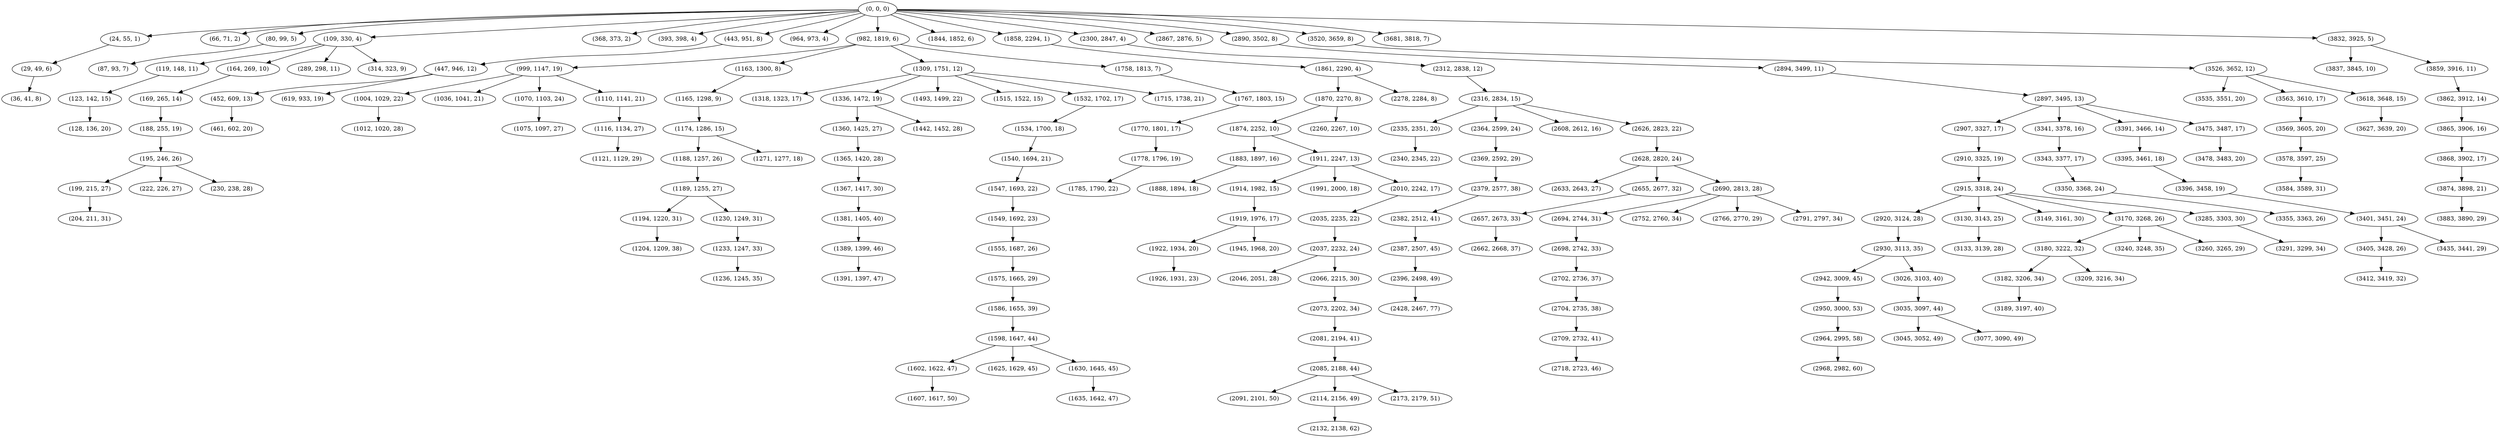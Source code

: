 digraph tree {
    "(0, 0, 0)";
    "(24, 55, 1)";
    "(29, 49, 6)";
    "(36, 41, 8)";
    "(66, 71, 2)";
    "(80, 99, 5)";
    "(87, 93, 7)";
    "(109, 330, 4)";
    "(119, 148, 11)";
    "(123, 142, 15)";
    "(128, 136, 20)";
    "(164, 269, 10)";
    "(169, 265, 14)";
    "(188, 255, 19)";
    "(195, 246, 26)";
    "(199, 215, 27)";
    "(204, 211, 31)";
    "(222, 226, 27)";
    "(230, 238, 28)";
    "(289, 298, 11)";
    "(314, 323, 9)";
    "(368, 373, 2)";
    "(393, 398, 4)";
    "(443, 951, 8)";
    "(447, 946, 12)";
    "(452, 609, 13)";
    "(461, 602, 20)";
    "(619, 933, 19)";
    "(964, 973, 4)";
    "(982, 1819, 6)";
    "(999, 1147, 19)";
    "(1004, 1029, 22)";
    "(1012, 1020, 28)";
    "(1036, 1041, 21)";
    "(1070, 1103, 24)";
    "(1075, 1097, 27)";
    "(1110, 1141, 21)";
    "(1116, 1134, 27)";
    "(1121, 1129, 29)";
    "(1163, 1300, 8)";
    "(1165, 1298, 9)";
    "(1174, 1286, 15)";
    "(1188, 1257, 26)";
    "(1189, 1255, 27)";
    "(1194, 1220, 31)";
    "(1204, 1209, 38)";
    "(1230, 1249, 31)";
    "(1233, 1247, 33)";
    "(1236, 1245, 35)";
    "(1271, 1277, 18)";
    "(1309, 1751, 12)";
    "(1318, 1323, 17)";
    "(1336, 1472, 19)";
    "(1360, 1425, 27)";
    "(1365, 1420, 28)";
    "(1367, 1417, 30)";
    "(1381, 1405, 40)";
    "(1389, 1399, 46)";
    "(1391, 1397, 47)";
    "(1442, 1452, 28)";
    "(1493, 1499, 22)";
    "(1515, 1522, 15)";
    "(1532, 1702, 17)";
    "(1534, 1700, 18)";
    "(1540, 1694, 21)";
    "(1547, 1693, 22)";
    "(1549, 1692, 23)";
    "(1555, 1687, 26)";
    "(1575, 1665, 29)";
    "(1586, 1655, 39)";
    "(1598, 1647, 44)";
    "(1602, 1622, 47)";
    "(1607, 1617, 50)";
    "(1625, 1629, 45)";
    "(1630, 1645, 45)";
    "(1635, 1642, 47)";
    "(1715, 1738, 21)";
    "(1758, 1813, 7)";
    "(1767, 1803, 15)";
    "(1770, 1801, 17)";
    "(1778, 1796, 19)";
    "(1785, 1790, 22)";
    "(1844, 1852, 6)";
    "(1858, 2294, 1)";
    "(1861, 2290, 4)";
    "(1870, 2270, 8)";
    "(1874, 2252, 10)";
    "(1883, 1897, 16)";
    "(1888, 1894, 18)";
    "(1911, 2247, 13)";
    "(1914, 1982, 15)";
    "(1919, 1976, 17)";
    "(1922, 1934, 20)";
    "(1926, 1931, 23)";
    "(1945, 1968, 20)";
    "(1991, 2000, 18)";
    "(2010, 2242, 17)";
    "(2035, 2235, 22)";
    "(2037, 2232, 24)";
    "(2046, 2051, 28)";
    "(2066, 2215, 30)";
    "(2073, 2202, 34)";
    "(2081, 2194, 41)";
    "(2085, 2188, 44)";
    "(2091, 2101, 50)";
    "(2114, 2156, 49)";
    "(2132, 2138, 62)";
    "(2173, 2179, 51)";
    "(2260, 2267, 10)";
    "(2278, 2284, 8)";
    "(2300, 2847, 4)";
    "(2312, 2838, 12)";
    "(2316, 2834, 15)";
    "(2335, 2351, 20)";
    "(2340, 2345, 22)";
    "(2364, 2599, 24)";
    "(2369, 2592, 29)";
    "(2379, 2577, 38)";
    "(2382, 2512, 41)";
    "(2387, 2507, 45)";
    "(2396, 2498, 49)";
    "(2428, 2467, 77)";
    "(2608, 2612, 16)";
    "(2626, 2823, 22)";
    "(2628, 2820, 24)";
    "(2633, 2643, 27)";
    "(2655, 2677, 32)";
    "(2657, 2673, 33)";
    "(2662, 2668, 37)";
    "(2690, 2813, 28)";
    "(2694, 2744, 31)";
    "(2698, 2742, 33)";
    "(2702, 2736, 37)";
    "(2704, 2735, 38)";
    "(2709, 2732, 41)";
    "(2718, 2723, 46)";
    "(2752, 2760, 34)";
    "(2766, 2770, 29)";
    "(2791, 2797, 34)";
    "(2867, 2876, 5)";
    "(2890, 3502, 8)";
    "(2894, 3499, 11)";
    "(2897, 3495, 13)";
    "(2907, 3327, 17)";
    "(2910, 3325, 19)";
    "(2915, 3318, 24)";
    "(2920, 3124, 28)";
    "(2930, 3113, 35)";
    "(2942, 3009, 45)";
    "(2950, 3000, 53)";
    "(2964, 2995, 58)";
    "(2968, 2982, 60)";
    "(3026, 3103, 40)";
    "(3035, 3097, 44)";
    "(3045, 3052, 49)";
    "(3077, 3090, 49)";
    "(3130, 3143, 25)";
    "(3133, 3139, 28)";
    "(3149, 3161, 30)";
    "(3170, 3268, 26)";
    "(3180, 3222, 32)";
    "(3182, 3206, 34)";
    "(3189, 3197, 40)";
    "(3209, 3216, 34)";
    "(3240, 3248, 35)";
    "(3260, 3265, 29)";
    "(3285, 3303, 30)";
    "(3291, 3299, 34)";
    "(3341, 3378, 16)";
    "(3343, 3377, 17)";
    "(3350, 3368, 24)";
    "(3355, 3363, 26)";
    "(3391, 3466, 14)";
    "(3395, 3461, 18)";
    "(3396, 3458, 19)";
    "(3401, 3451, 24)";
    "(3405, 3428, 26)";
    "(3412, 3419, 32)";
    "(3435, 3441, 29)";
    "(3475, 3487, 17)";
    "(3478, 3483, 20)";
    "(3520, 3659, 8)";
    "(3526, 3652, 12)";
    "(3535, 3551, 20)";
    "(3563, 3610, 17)";
    "(3569, 3605, 20)";
    "(3578, 3597, 25)";
    "(3584, 3589, 31)";
    "(3618, 3648, 15)";
    "(3627, 3639, 20)";
    "(3681, 3818, 7)";
    "(3832, 3925, 5)";
    "(3837, 3845, 10)";
    "(3859, 3916, 11)";
    "(3862, 3912, 14)";
    "(3865, 3906, 16)";
    "(3868, 3902, 17)";
    "(3874, 3898, 21)";
    "(3883, 3890, 29)";
    "(0, 0, 0)" -> "(24, 55, 1)";
    "(0, 0, 0)" -> "(66, 71, 2)";
    "(0, 0, 0)" -> "(80, 99, 5)";
    "(0, 0, 0)" -> "(109, 330, 4)";
    "(0, 0, 0)" -> "(368, 373, 2)";
    "(0, 0, 0)" -> "(393, 398, 4)";
    "(0, 0, 0)" -> "(443, 951, 8)";
    "(0, 0, 0)" -> "(964, 973, 4)";
    "(0, 0, 0)" -> "(982, 1819, 6)";
    "(0, 0, 0)" -> "(1844, 1852, 6)";
    "(0, 0, 0)" -> "(1858, 2294, 1)";
    "(0, 0, 0)" -> "(2300, 2847, 4)";
    "(0, 0, 0)" -> "(2867, 2876, 5)";
    "(0, 0, 0)" -> "(2890, 3502, 8)";
    "(0, 0, 0)" -> "(3520, 3659, 8)";
    "(0, 0, 0)" -> "(3681, 3818, 7)";
    "(0, 0, 0)" -> "(3832, 3925, 5)";
    "(24, 55, 1)" -> "(29, 49, 6)";
    "(29, 49, 6)" -> "(36, 41, 8)";
    "(80, 99, 5)" -> "(87, 93, 7)";
    "(109, 330, 4)" -> "(119, 148, 11)";
    "(109, 330, 4)" -> "(164, 269, 10)";
    "(109, 330, 4)" -> "(289, 298, 11)";
    "(109, 330, 4)" -> "(314, 323, 9)";
    "(119, 148, 11)" -> "(123, 142, 15)";
    "(123, 142, 15)" -> "(128, 136, 20)";
    "(164, 269, 10)" -> "(169, 265, 14)";
    "(169, 265, 14)" -> "(188, 255, 19)";
    "(188, 255, 19)" -> "(195, 246, 26)";
    "(195, 246, 26)" -> "(199, 215, 27)";
    "(195, 246, 26)" -> "(222, 226, 27)";
    "(195, 246, 26)" -> "(230, 238, 28)";
    "(199, 215, 27)" -> "(204, 211, 31)";
    "(443, 951, 8)" -> "(447, 946, 12)";
    "(447, 946, 12)" -> "(452, 609, 13)";
    "(447, 946, 12)" -> "(619, 933, 19)";
    "(452, 609, 13)" -> "(461, 602, 20)";
    "(982, 1819, 6)" -> "(999, 1147, 19)";
    "(982, 1819, 6)" -> "(1163, 1300, 8)";
    "(982, 1819, 6)" -> "(1309, 1751, 12)";
    "(982, 1819, 6)" -> "(1758, 1813, 7)";
    "(999, 1147, 19)" -> "(1004, 1029, 22)";
    "(999, 1147, 19)" -> "(1036, 1041, 21)";
    "(999, 1147, 19)" -> "(1070, 1103, 24)";
    "(999, 1147, 19)" -> "(1110, 1141, 21)";
    "(1004, 1029, 22)" -> "(1012, 1020, 28)";
    "(1070, 1103, 24)" -> "(1075, 1097, 27)";
    "(1110, 1141, 21)" -> "(1116, 1134, 27)";
    "(1116, 1134, 27)" -> "(1121, 1129, 29)";
    "(1163, 1300, 8)" -> "(1165, 1298, 9)";
    "(1165, 1298, 9)" -> "(1174, 1286, 15)";
    "(1174, 1286, 15)" -> "(1188, 1257, 26)";
    "(1174, 1286, 15)" -> "(1271, 1277, 18)";
    "(1188, 1257, 26)" -> "(1189, 1255, 27)";
    "(1189, 1255, 27)" -> "(1194, 1220, 31)";
    "(1189, 1255, 27)" -> "(1230, 1249, 31)";
    "(1194, 1220, 31)" -> "(1204, 1209, 38)";
    "(1230, 1249, 31)" -> "(1233, 1247, 33)";
    "(1233, 1247, 33)" -> "(1236, 1245, 35)";
    "(1309, 1751, 12)" -> "(1318, 1323, 17)";
    "(1309, 1751, 12)" -> "(1336, 1472, 19)";
    "(1309, 1751, 12)" -> "(1493, 1499, 22)";
    "(1309, 1751, 12)" -> "(1515, 1522, 15)";
    "(1309, 1751, 12)" -> "(1532, 1702, 17)";
    "(1309, 1751, 12)" -> "(1715, 1738, 21)";
    "(1336, 1472, 19)" -> "(1360, 1425, 27)";
    "(1336, 1472, 19)" -> "(1442, 1452, 28)";
    "(1360, 1425, 27)" -> "(1365, 1420, 28)";
    "(1365, 1420, 28)" -> "(1367, 1417, 30)";
    "(1367, 1417, 30)" -> "(1381, 1405, 40)";
    "(1381, 1405, 40)" -> "(1389, 1399, 46)";
    "(1389, 1399, 46)" -> "(1391, 1397, 47)";
    "(1532, 1702, 17)" -> "(1534, 1700, 18)";
    "(1534, 1700, 18)" -> "(1540, 1694, 21)";
    "(1540, 1694, 21)" -> "(1547, 1693, 22)";
    "(1547, 1693, 22)" -> "(1549, 1692, 23)";
    "(1549, 1692, 23)" -> "(1555, 1687, 26)";
    "(1555, 1687, 26)" -> "(1575, 1665, 29)";
    "(1575, 1665, 29)" -> "(1586, 1655, 39)";
    "(1586, 1655, 39)" -> "(1598, 1647, 44)";
    "(1598, 1647, 44)" -> "(1602, 1622, 47)";
    "(1598, 1647, 44)" -> "(1625, 1629, 45)";
    "(1598, 1647, 44)" -> "(1630, 1645, 45)";
    "(1602, 1622, 47)" -> "(1607, 1617, 50)";
    "(1630, 1645, 45)" -> "(1635, 1642, 47)";
    "(1758, 1813, 7)" -> "(1767, 1803, 15)";
    "(1767, 1803, 15)" -> "(1770, 1801, 17)";
    "(1770, 1801, 17)" -> "(1778, 1796, 19)";
    "(1778, 1796, 19)" -> "(1785, 1790, 22)";
    "(1858, 2294, 1)" -> "(1861, 2290, 4)";
    "(1861, 2290, 4)" -> "(1870, 2270, 8)";
    "(1861, 2290, 4)" -> "(2278, 2284, 8)";
    "(1870, 2270, 8)" -> "(1874, 2252, 10)";
    "(1870, 2270, 8)" -> "(2260, 2267, 10)";
    "(1874, 2252, 10)" -> "(1883, 1897, 16)";
    "(1874, 2252, 10)" -> "(1911, 2247, 13)";
    "(1883, 1897, 16)" -> "(1888, 1894, 18)";
    "(1911, 2247, 13)" -> "(1914, 1982, 15)";
    "(1911, 2247, 13)" -> "(1991, 2000, 18)";
    "(1911, 2247, 13)" -> "(2010, 2242, 17)";
    "(1914, 1982, 15)" -> "(1919, 1976, 17)";
    "(1919, 1976, 17)" -> "(1922, 1934, 20)";
    "(1919, 1976, 17)" -> "(1945, 1968, 20)";
    "(1922, 1934, 20)" -> "(1926, 1931, 23)";
    "(2010, 2242, 17)" -> "(2035, 2235, 22)";
    "(2035, 2235, 22)" -> "(2037, 2232, 24)";
    "(2037, 2232, 24)" -> "(2046, 2051, 28)";
    "(2037, 2232, 24)" -> "(2066, 2215, 30)";
    "(2066, 2215, 30)" -> "(2073, 2202, 34)";
    "(2073, 2202, 34)" -> "(2081, 2194, 41)";
    "(2081, 2194, 41)" -> "(2085, 2188, 44)";
    "(2085, 2188, 44)" -> "(2091, 2101, 50)";
    "(2085, 2188, 44)" -> "(2114, 2156, 49)";
    "(2085, 2188, 44)" -> "(2173, 2179, 51)";
    "(2114, 2156, 49)" -> "(2132, 2138, 62)";
    "(2300, 2847, 4)" -> "(2312, 2838, 12)";
    "(2312, 2838, 12)" -> "(2316, 2834, 15)";
    "(2316, 2834, 15)" -> "(2335, 2351, 20)";
    "(2316, 2834, 15)" -> "(2364, 2599, 24)";
    "(2316, 2834, 15)" -> "(2608, 2612, 16)";
    "(2316, 2834, 15)" -> "(2626, 2823, 22)";
    "(2335, 2351, 20)" -> "(2340, 2345, 22)";
    "(2364, 2599, 24)" -> "(2369, 2592, 29)";
    "(2369, 2592, 29)" -> "(2379, 2577, 38)";
    "(2379, 2577, 38)" -> "(2382, 2512, 41)";
    "(2382, 2512, 41)" -> "(2387, 2507, 45)";
    "(2387, 2507, 45)" -> "(2396, 2498, 49)";
    "(2396, 2498, 49)" -> "(2428, 2467, 77)";
    "(2626, 2823, 22)" -> "(2628, 2820, 24)";
    "(2628, 2820, 24)" -> "(2633, 2643, 27)";
    "(2628, 2820, 24)" -> "(2655, 2677, 32)";
    "(2628, 2820, 24)" -> "(2690, 2813, 28)";
    "(2655, 2677, 32)" -> "(2657, 2673, 33)";
    "(2657, 2673, 33)" -> "(2662, 2668, 37)";
    "(2690, 2813, 28)" -> "(2694, 2744, 31)";
    "(2690, 2813, 28)" -> "(2752, 2760, 34)";
    "(2690, 2813, 28)" -> "(2766, 2770, 29)";
    "(2690, 2813, 28)" -> "(2791, 2797, 34)";
    "(2694, 2744, 31)" -> "(2698, 2742, 33)";
    "(2698, 2742, 33)" -> "(2702, 2736, 37)";
    "(2702, 2736, 37)" -> "(2704, 2735, 38)";
    "(2704, 2735, 38)" -> "(2709, 2732, 41)";
    "(2709, 2732, 41)" -> "(2718, 2723, 46)";
    "(2890, 3502, 8)" -> "(2894, 3499, 11)";
    "(2894, 3499, 11)" -> "(2897, 3495, 13)";
    "(2897, 3495, 13)" -> "(2907, 3327, 17)";
    "(2897, 3495, 13)" -> "(3341, 3378, 16)";
    "(2897, 3495, 13)" -> "(3391, 3466, 14)";
    "(2897, 3495, 13)" -> "(3475, 3487, 17)";
    "(2907, 3327, 17)" -> "(2910, 3325, 19)";
    "(2910, 3325, 19)" -> "(2915, 3318, 24)";
    "(2915, 3318, 24)" -> "(2920, 3124, 28)";
    "(2915, 3318, 24)" -> "(3130, 3143, 25)";
    "(2915, 3318, 24)" -> "(3149, 3161, 30)";
    "(2915, 3318, 24)" -> "(3170, 3268, 26)";
    "(2915, 3318, 24)" -> "(3285, 3303, 30)";
    "(2920, 3124, 28)" -> "(2930, 3113, 35)";
    "(2930, 3113, 35)" -> "(2942, 3009, 45)";
    "(2930, 3113, 35)" -> "(3026, 3103, 40)";
    "(2942, 3009, 45)" -> "(2950, 3000, 53)";
    "(2950, 3000, 53)" -> "(2964, 2995, 58)";
    "(2964, 2995, 58)" -> "(2968, 2982, 60)";
    "(3026, 3103, 40)" -> "(3035, 3097, 44)";
    "(3035, 3097, 44)" -> "(3045, 3052, 49)";
    "(3035, 3097, 44)" -> "(3077, 3090, 49)";
    "(3130, 3143, 25)" -> "(3133, 3139, 28)";
    "(3170, 3268, 26)" -> "(3180, 3222, 32)";
    "(3170, 3268, 26)" -> "(3240, 3248, 35)";
    "(3170, 3268, 26)" -> "(3260, 3265, 29)";
    "(3180, 3222, 32)" -> "(3182, 3206, 34)";
    "(3180, 3222, 32)" -> "(3209, 3216, 34)";
    "(3182, 3206, 34)" -> "(3189, 3197, 40)";
    "(3285, 3303, 30)" -> "(3291, 3299, 34)";
    "(3341, 3378, 16)" -> "(3343, 3377, 17)";
    "(3343, 3377, 17)" -> "(3350, 3368, 24)";
    "(3350, 3368, 24)" -> "(3355, 3363, 26)";
    "(3391, 3466, 14)" -> "(3395, 3461, 18)";
    "(3395, 3461, 18)" -> "(3396, 3458, 19)";
    "(3396, 3458, 19)" -> "(3401, 3451, 24)";
    "(3401, 3451, 24)" -> "(3405, 3428, 26)";
    "(3401, 3451, 24)" -> "(3435, 3441, 29)";
    "(3405, 3428, 26)" -> "(3412, 3419, 32)";
    "(3475, 3487, 17)" -> "(3478, 3483, 20)";
    "(3520, 3659, 8)" -> "(3526, 3652, 12)";
    "(3526, 3652, 12)" -> "(3535, 3551, 20)";
    "(3526, 3652, 12)" -> "(3563, 3610, 17)";
    "(3526, 3652, 12)" -> "(3618, 3648, 15)";
    "(3563, 3610, 17)" -> "(3569, 3605, 20)";
    "(3569, 3605, 20)" -> "(3578, 3597, 25)";
    "(3578, 3597, 25)" -> "(3584, 3589, 31)";
    "(3618, 3648, 15)" -> "(3627, 3639, 20)";
    "(3832, 3925, 5)" -> "(3837, 3845, 10)";
    "(3832, 3925, 5)" -> "(3859, 3916, 11)";
    "(3859, 3916, 11)" -> "(3862, 3912, 14)";
    "(3862, 3912, 14)" -> "(3865, 3906, 16)";
    "(3865, 3906, 16)" -> "(3868, 3902, 17)";
    "(3868, 3902, 17)" -> "(3874, 3898, 21)";
    "(3874, 3898, 21)" -> "(3883, 3890, 29)";
}

